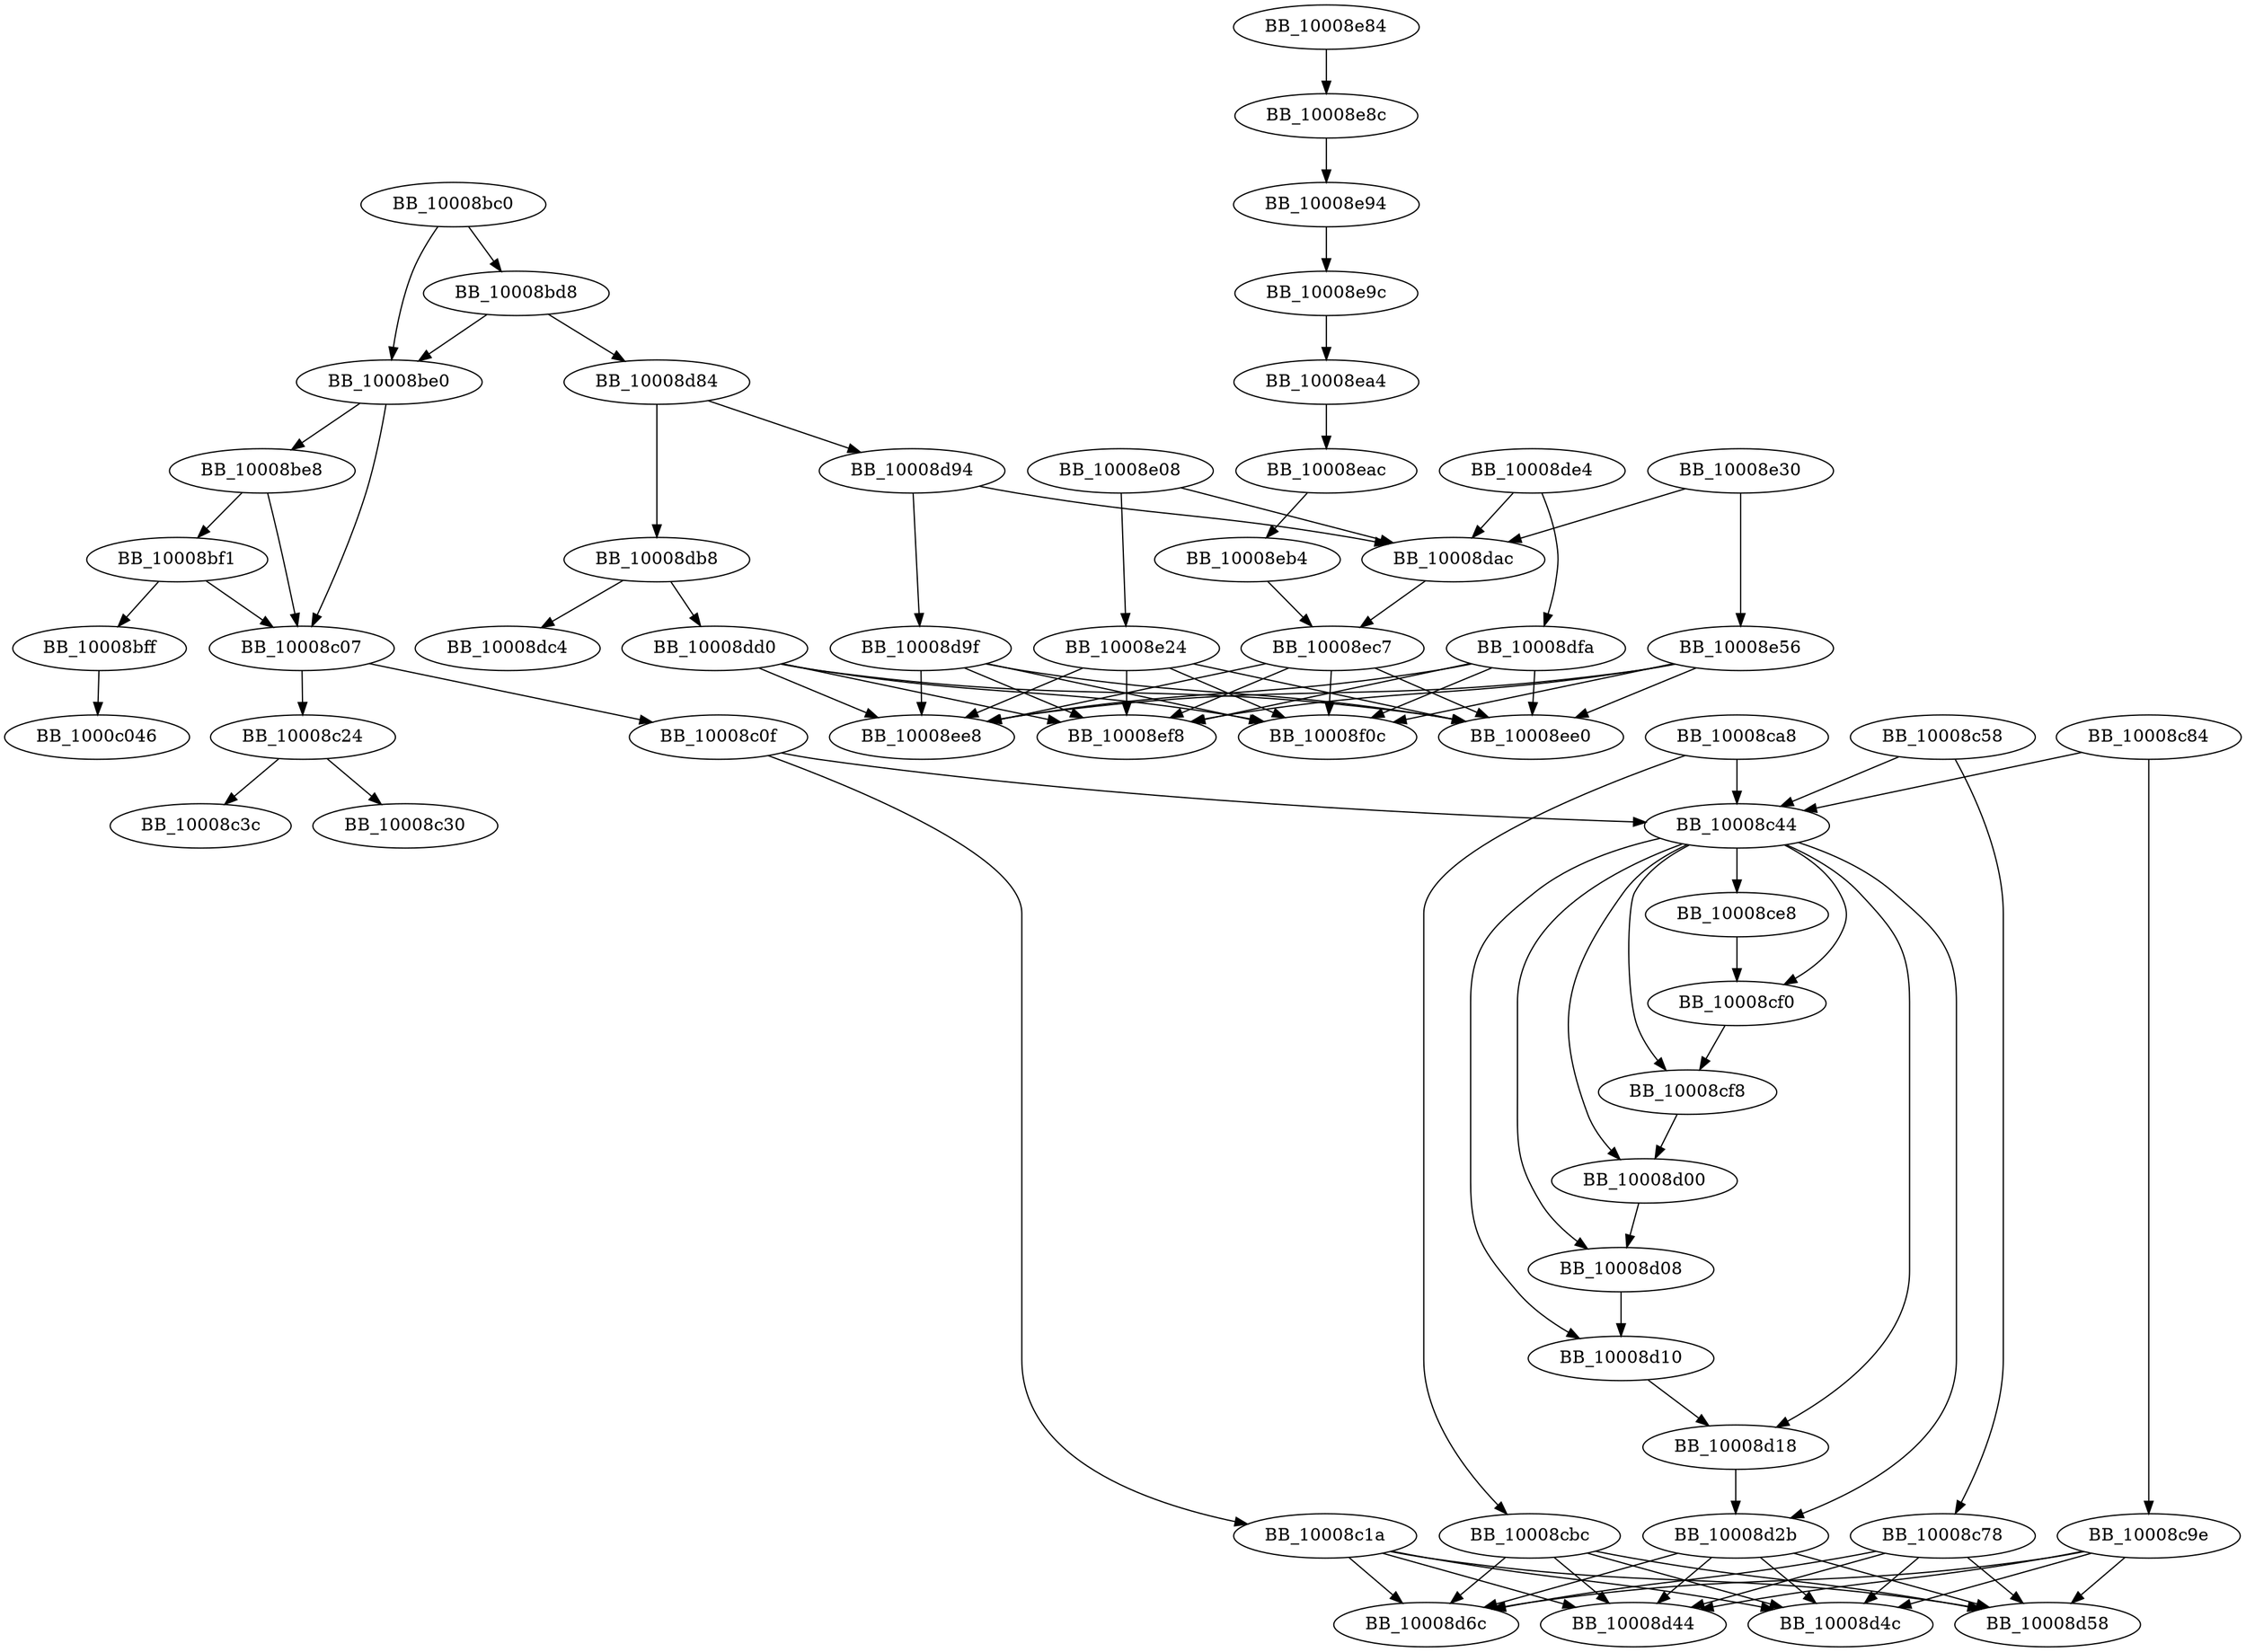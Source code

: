 DiGraph _memcpy{
BB_10008bc0->BB_10008bd8
BB_10008bc0->BB_10008be0
BB_10008bd8->BB_10008be0
BB_10008bd8->BB_10008d84
BB_10008be0->BB_10008be8
BB_10008be0->BB_10008c07
BB_10008be8->BB_10008bf1
BB_10008be8->BB_10008c07
BB_10008bf1->BB_10008bff
BB_10008bf1->BB_10008c07
BB_10008bff->BB_1000c046
BB_10008c07->BB_10008c0f
BB_10008c07->BB_10008c24
BB_10008c0f->BB_10008c1a
BB_10008c0f->BB_10008c44
BB_10008c1a->BB_10008d44
BB_10008c1a->BB_10008d4c
BB_10008c1a->BB_10008d58
BB_10008c1a->BB_10008d6c
BB_10008c24->BB_10008c30
BB_10008c24->BB_10008c3c
BB_10008c44->BB_10008ce8
BB_10008c44->BB_10008cf0
BB_10008c44->BB_10008cf8
BB_10008c44->BB_10008d00
BB_10008c44->BB_10008d08
BB_10008c44->BB_10008d10
BB_10008c44->BB_10008d18
BB_10008c44->BB_10008d2b
BB_10008c58->BB_10008c44
BB_10008c58->BB_10008c78
BB_10008c78->BB_10008d44
BB_10008c78->BB_10008d4c
BB_10008c78->BB_10008d58
BB_10008c78->BB_10008d6c
BB_10008c84->BB_10008c44
BB_10008c84->BB_10008c9e
BB_10008c9e->BB_10008d44
BB_10008c9e->BB_10008d4c
BB_10008c9e->BB_10008d58
BB_10008c9e->BB_10008d6c
BB_10008ca8->BB_10008c44
BB_10008ca8->BB_10008cbc
BB_10008cbc->BB_10008d44
BB_10008cbc->BB_10008d4c
BB_10008cbc->BB_10008d58
BB_10008cbc->BB_10008d6c
BB_10008ce8->BB_10008cf0
BB_10008cf0->BB_10008cf8
BB_10008cf8->BB_10008d00
BB_10008d00->BB_10008d08
BB_10008d08->BB_10008d10
BB_10008d10->BB_10008d18
BB_10008d18->BB_10008d2b
BB_10008d2b->BB_10008d44
BB_10008d2b->BB_10008d4c
BB_10008d2b->BB_10008d58
BB_10008d2b->BB_10008d6c
BB_10008d84->BB_10008d94
BB_10008d84->BB_10008db8
BB_10008d94->BB_10008d9f
BB_10008d94->BB_10008dac
BB_10008d9f->BB_10008ee0
BB_10008d9f->BB_10008ee8
BB_10008d9f->BB_10008ef8
BB_10008d9f->BB_10008f0c
BB_10008dac->BB_10008ec7
BB_10008db8->BB_10008dc4
BB_10008db8->BB_10008dd0
BB_10008dd0->BB_10008ee0
BB_10008dd0->BB_10008ee8
BB_10008dd0->BB_10008ef8
BB_10008dd0->BB_10008f0c
BB_10008de4->BB_10008dac
BB_10008de4->BB_10008dfa
BB_10008dfa->BB_10008ee0
BB_10008dfa->BB_10008ee8
BB_10008dfa->BB_10008ef8
BB_10008dfa->BB_10008f0c
BB_10008e08->BB_10008dac
BB_10008e08->BB_10008e24
BB_10008e24->BB_10008ee0
BB_10008e24->BB_10008ee8
BB_10008e24->BB_10008ef8
BB_10008e24->BB_10008f0c
BB_10008e30->BB_10008dac
BB_10008e30->BB_10008e56
BB_10008e56->BB_10008ee0
BB_10008e56->BB_10008ee8
BB_10008e56->BB_10008ef8
BB_10008e56->BB_10008f0c
BB_10008e84->BB_10008e8c
BB_10008e8c->BB_10008e94
BB_10008e94->BB_10008e9c
BB_10008e9c->BB_10008ea4
BB_10008ea4->BB_10008eac
BB_10008eac->BB_10008eb4
BB_10008eb4->BB_10008ec7
BB_10008ec7->BB_10008ee0
BB_10008ec7->BB_10008ee8
BB_10008ec7->BB_10008ef8
BB_10008ec7->BB_10008f0c
}
